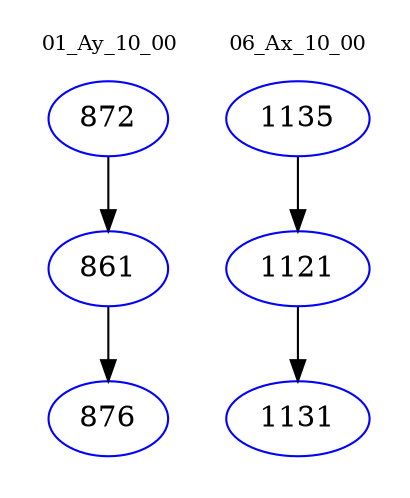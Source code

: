 digraph{
subgraph cluster_0 {
color = white
label = "01_Ay_10_00";
fontsize=10;
T0_872 [label="872", color="blue"]
T0_872 -> T0_861 [color="black"]
T0_861 [label="861", color="blue"]
T0_861 -> T0_876 [color="black"]
T0_876 [label="876", color="blue"]
}
subgraph cluster_1 {
color = white
label = "06_Ax_10_00";
fontsize=10;
T1_1135 [label="1135", color="blue"]
T1_1135 -> T1_1121 [color="black"]
T1_1121 [label="1121", color="blue"]
T1_1121 -> T1_1131 [color="black"]
T1_1131 [label="1131", color="blue"]
}
}
